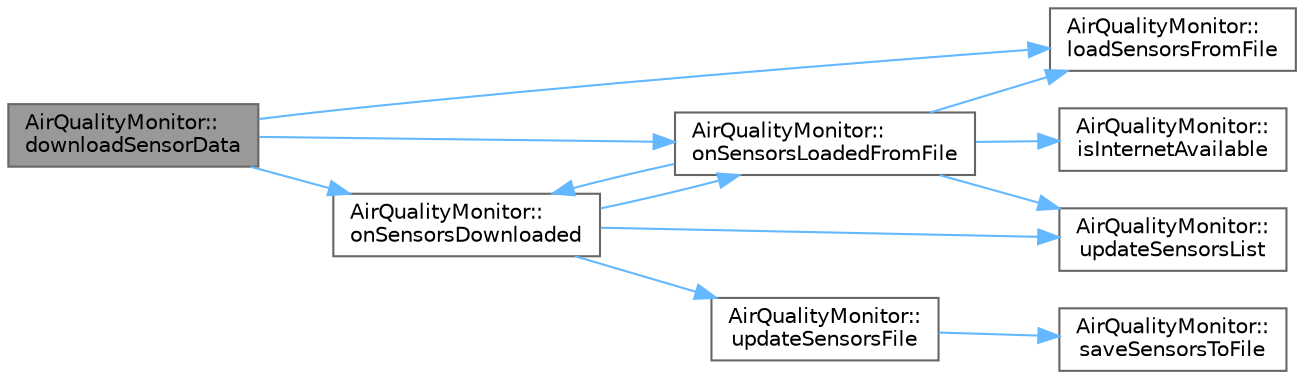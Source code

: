 digraph "AirQualityMonitor::downloadSensorData"
{
 // LATEX_PDF_SIZE
  bgcolor="transparent";
  edge [fontname=Helvetica,fontsize=10,labelfontname=Helvetica,labelfontsize=10];
  node [fontname=Helvetica,fontsize=10,shape=box,height=0.2,width=0.4];
  rankdir="LR";
  Node1 [id="Node000001",label="AirQualityMonitor::\ldownloadSensorData",height=0.2,width=0.4,color="gray40", fillcolor="grey60", style="filled", fontcolor="black",tooltip="Pobiera i zapisuje dane sensorów dla aktualnie wybranej stacji."];
  Node1 -> Node2 [id="edge1_Node000001_Node000002",color="steelblue1",style="solid",tooltip=" "];
  Node2 [id="Node000002",label="AirQualityMonitor::\lloadSensorsFromFile",height=0.2,width=0.4,color="grey40", fillcolor="white", style="filled",URL="$class_air_quality_monitor.html#a2a090f294f025baefa1a94e3f64695cf",tooltip="Ładuje dane sensorów z lokalnego pliku JSON."];
  Node1 -> Node3 [id="edge2_Node000001_Node000003",color="steelblue1",style="solid",tooltip=" "];
  Node3 [id="Node000003",label="AirQualityMonitor::\lonSensorsDownloaded",height=0.2,width=0.4,color="grey40", fillcolor="white", style="filled",URL="$class_air_quality_monitor.html#a0f41dd3a7a6fc7f550b9d277d5d1b319",tooltip="Obsługuje zakończenie pobierania danych sensorów."];
  Node3 -> Node4 [id="edge3_Node000003_Node000004",color="steelblue1",style="solid",tooltip=" "];
  Node4 [id="Node000004",label="AirQualityMonitor::\lonSensorsLoadedFromFile",height=0.2,width=0.4,color="grey40", fillcolor="white", style="filled",URL="$class_air_quality_monitor.html#a2021de10613f9147c9138d325eea0f31",tooltip="Ładuje dane sensorów z pliku lokalnego dla stacji."];
  Node4 -> Node5 [id="edge4_Node000004_Node000005",color="steelblue1",style="solid",tooltip=" "];
  Node5 [id="Node000005",label="AirQualityMonitor::\lisInternetAvailable",height=0.2,width=0.4,color="grey40", fillcolor="white", style="filled",URL="$class_air_quality_monitor.html#ae4866c5caafda9b0f2e2120d3bba6e9d",tooltip="Sprawdza czy połączenie z internetem jest dostępne."];
  Node4 -> Node2 [id="edge5_Node000004_Node000002",color="steelblue1",style="solid",tooltip=" "];
  Node4 -> Node3 [id="edge6_Node000004_Node000003",color="steelblue1",style="solid",tooltip=" "];
  Node4 -> Node6 [id="edge7_Node000004_Node000006",color="steelblue1",style="solid",tooltip=" "];
  Node6 [id="Node000006",label="AirQualityMonitor::\lupdateSensorsList",height=0.2,width=0.4,color="grey40", fillcolor="white", style="filled",URL="$class_air_quality_monitor.html#aa921cac9624064d22d7bad1b683f924d",tooltip="Aktualizuje interfejs użytkownika danymi sensorów dla stacji."];
  Node3 -> Node7 [id="edge8_Node000003_Node000007",color="steelblue1",style="solid",tooltip=" "];
  Node7 [id="Node000007",label="AirQualityMonitor::\lupdateSensorsFile",height=0.2,width=0.4,color="grey40", fillcolor="white", style="filled",URL="$class_air_quality_monitor.html#ac9c590507f4638b56fccc4ac77069d3d",tooltip="Aktualizuje lokalny plik sensorów nowymi danymi."];
  Node7 -> Node8 [id="edge9_Node000007_Node000008",color="steelblue1",style="solid",tooltip=" "];
  Node8 [id="Node000008",label="AirQualityMonitor::\lsaveSensorsToFile",height=0.2,width=0.4,color="grey40", fillcolor="white", style="filled",URL="$class_air_quality_monitor.html#a4482d6b0c3bd888ff64ca0b22f95f09f",tooltip="Zapisuje dane sensorów do lokalnego pliku JSON."];
  Node3 -> Node6 [id="edge10_Node000003_Node000006",color="steelblue1",style="solid",tooltip=" "];
  Node1 -> Node4 [id="edge11_Node000001_Node000004",color="steelblue1",style="solid",tooltip=" "];
}
